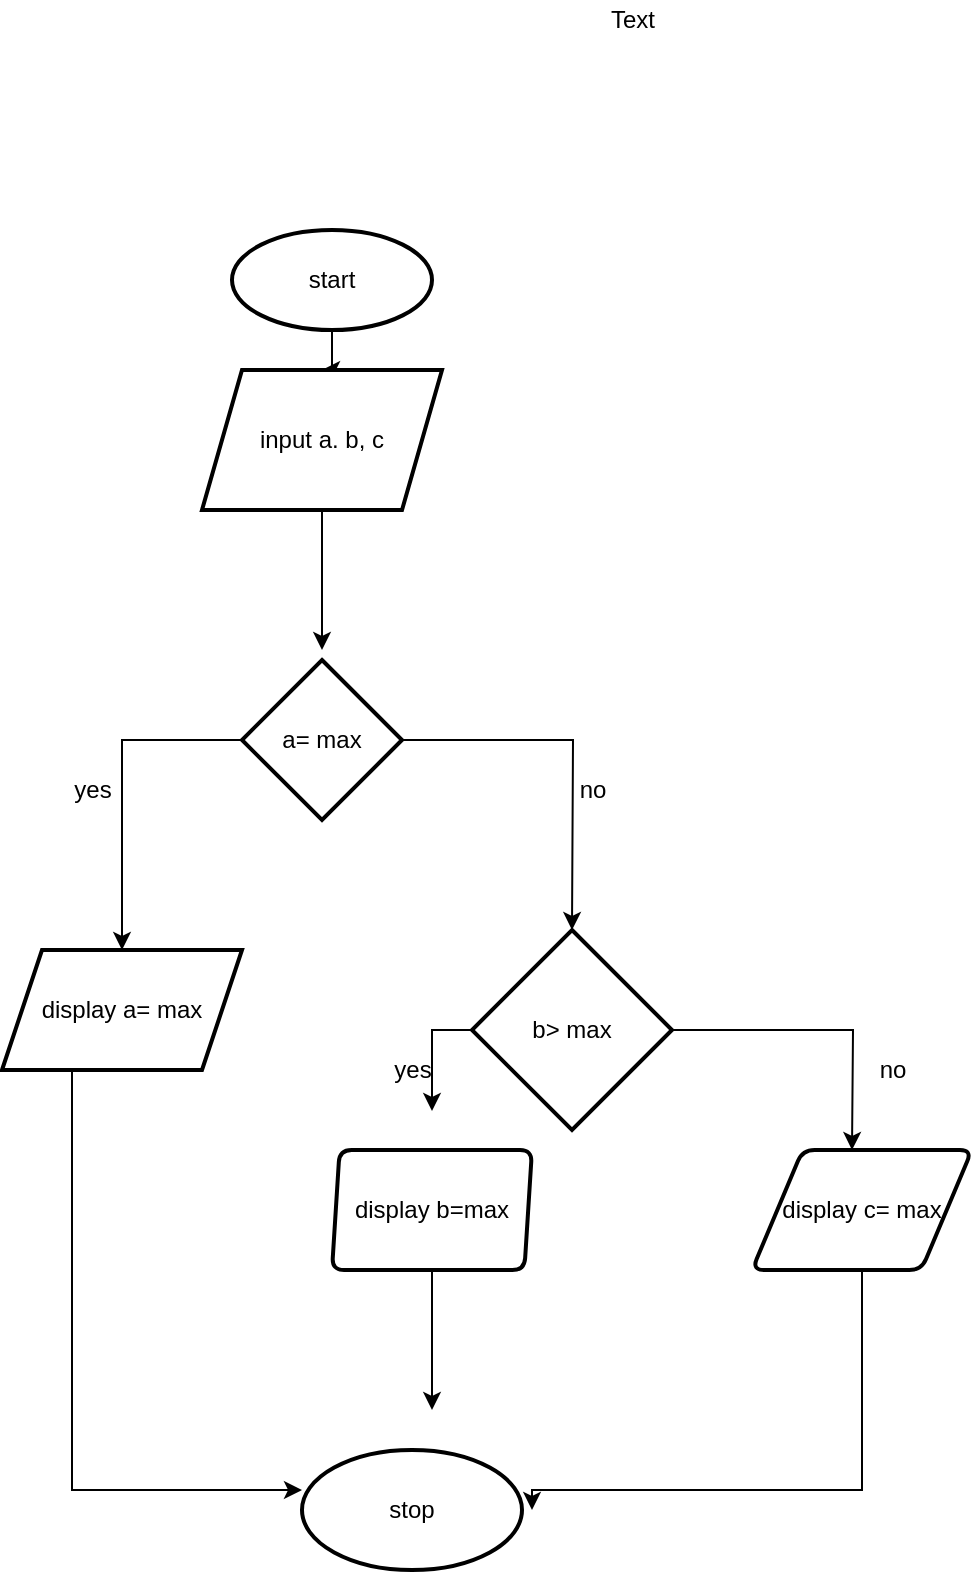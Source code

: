 <mxfile version="15.6.2" type="github">
  <diagram id="C5RBs43oDa-KdzZeNtuy" name="Page-1">
    <mxGraphModel dx="868" dy="1594" grid="1" gridSize="10" guides="1" tooltips="1" connect="1" arrows="1" fold="1" page="1" pageScale="1" pageWidth="827" pageHeight="1169" math="0" shadow="0">
      <root>
        <mxCell id="WIyWlLk6GJQsqaUBKTNV-0" />
        <mxCell id="WIyWlLk6GJQsqaUBKTNV-1" parent="WIyWlLk6GJQsqaUBKTNV-0" />
        <mxCell id="3J5btlrPUrvOcyTK7o7c-10" value="" style="edgeStyle=orthogonalEdgeStyle;rounded=0;orthogonalLoop=1;jettySize=auto;html=1;" parent="WIyWlLk6GJQsqaUBKTNV-1" source="3J5btlrPUrvOcyTK7o7c-1" target="3J5btlrPUrvOcyTK7o7c-8" edge="1">
          <mxGeometry relative="1" as="geometry" />
        </mxCell>
        <mxCell id="3J5btlrPUrvOcyTK7o7c-1" value="start" style="strokeWidth=2;html=1;shape=mxgraph.flowchart.start_1;whiteSpace=wrap;" parent="WIyWlLk6GJQsqaUBKTNV-1" vertex="1">
          <mxGeometry x="130" y="75" width="100" height="50" as="geometry" />
        </mxCell>
        <mxCell id="3J5btlrPUrvOcyTK7o7c-27" style="edgeStyle=orthogonalEdgeStyle;rounded=0;orthogonalLoop=1;jettySize=auto;html=1;exitX=0;exitY=0.5;exitDx=0;exitDy=0;exitPerimeter=0;" parent="WIyWlLk6GJQsqaUBKTNV-1" source="3J5btlrPUrvOcyTK7o7c-4" edge="1">
          <mxGeometry relative="1" as="geometry">
            <mxPoint x="230" y="515" as="targetPoint" />
          </mxGeometry>
        </mxCell>
        <mxCell id="3J5btlrPUrvOcyTK7o7c-32" style="edgeStyle=orthogonalEdgeStyle;rounded=0;orthogonalLoop=1;jettySize=auto;html=1;exitX=1;exitY=0.5;exitDx=0;exitDy=0;exitPerimeter=0;" parent="WIyWlLk6GJQsqaUBKTNV-1" source="3J5btlrPUrvOcyTK7o7c-4" edge="1">
          <mxGeometry relative="1" as="geometry">
            <mxPoint x="440" y="535" as="targetPoint" />
          </mxGeometry>
        </mxCell>
        <mxCell id="3J5btlrPUrvOcyTK7o7c-4" value="b&amp;gt; max" style="strokeWidth=2;html=1;shape=mxgraph.flowchart.decision;whiteSpace=wrap;" parent="WIyWlLk6GJQsqaUBKTNV-1" vertex="1">
          <mxGeometry x="250" y="425" width="100" height="100" as="geometry" />
        </mxCell>
        <mxCell id="3J5btlrPUrvOcyTK7o7c-6" value="stop" style="strokeWidth=2;html=1;shape=mxgraph.flowchart.start_1;whiteSpace=wrap;" parent="WIyWlLk6GJQsqaUBKTNV-1" vertex="1">
          <mxGeometry x="165" y="685" width="110" height="60" as="geometry" />
        </mxCell>
        <mxCell id="3J5btlrPUrvOcyTK7o7c-13" value="" style="edgeStyle=orthogonalEdgeStyle;rounded=0;orthogonalLoop=1;jettySize=auto;html=1;" parent="WIyWlLk6GJQsqaUBKTNV-1" source="3J5btlrPUrvOcyTK7o7c-8" edge="1">
          <mxGeometry relative="1" as="geometry">
            <mxPoint x="175" y="285" as="targetPoint" />
          </mxGeometry>
        </mxCell>
        <mxCell id="3J5btlrPUrvOcyTK7o7c-8" value="input a. b, c" style="shape=parallelogram;perimeter=parallelogramPerimeter;whiteSpace=wrap;html=1;fixedSize=1;strokeWidth=2;" parent="WIyWlLk6GJQsqaUBKTNV-1" vertex="1">
          <mxGeometry x="115" y="145" width="120" height="70" as="geometry" />
        </mxCell>
        <mxCell id="3J5btlrPUrvOcyTK7o7c-20" value="" style="edgeStyle=orthogonalEdgeStyle;rounded=0;orthogonalLoop=1;jettySize=auto;html=1;" parent="WIyWlLk6GJQsqaUBKTNV-1" source="3J5btlrPUrvOcyTK7o7c-12" target="3J5btlrPUrvOcyTK7o7c-19" edge="1">
          <mxGeometry relative="1" as="geometry">
            <Array as="points">
              <mxPoint x="75" y="330" />
            </Array>
          </mxGeometry>
        </mxCell>
        <mxCell id="3J5btlrPUrvOcyTK7o7c-23" style="edgeStyle=orthogonalEdgeStyle;rounded=0;orthogonalLoop=1;jettySize=auto;html=1;exitX=1;exitY=0.5;exitDx=0;exitDy=0;" parent="WIyWlLk6GJQsqaUBKTNV-1" source="3J5btlrPUrvOcyTK7o7c-12" edge="1">
          <mxGeometry relative="1" as="geometry">
            <mxPoint x="300" y="425" as="targetPoint" />
          </mxGeometry>
        </mxCell>
        <mxCell id="3J5btlrPUrvOcyTK7o7c-12" value="a= max" style="rhombus;whiteSpace=wrap;html=1;strokeWidth=2;" parent="WIyWlLk6GJQsqaUBKTNV-1" vertex="1">
          <mxGeometry x="135" y="290" width="80" height="80" as="geometry" />
        </mxCell>
        <mxCell id="3J5btlrPUrvOcyTK7o7c-26" style="edgeStyle=orthogonalEdgeStyle;rounded=0;orthogonalLoop=1;jettySize=auto;html=1;" parent="WIyWlLk6GJQsqaUBKTNV-1" source="3J5btlrPUrvOcyTK7o7c-19" target="3J5btlrPUrvOcyTK7o7c-6" edge="1">
          <mxGeometry relative="1" as="geometry">
            <Array as="points">
              <mxPoint x="50" y="705" />
            </Array>
          </mxGeometry>
        </mxCell>
        <mxCell id="3J5btlrPUrvOcyTK7o7c-19" value="display a= max" style="shape=parallelogram;perimeter=parallelogramPerimeter;whiteSpace=wrap;html=1;fixedSize=1;strokeWidth=2;" parent="WIyWlLk6GJQsqaUBKTNV-1" vertex="1">
          <mxGeometry x="15" y="435" width="120" height="60" as="geometry" />
        </mxCell>
        <mxCell id="3J5btlrPUrvOcyTK7o7c-22" value="yes" style="text;html=1;resizable=0;autosize=1;align=center;verticalAlign=middle;points=[];fillColor=none;strokeColor=none;rounded=0;" parent="WIyWlLk6GJQsqaUBKTNV-1" vertex="1">
          <mxGeometry x="45" y="345" width="30" height="20" as="geometry" />
        </mxCell>
        <mxCell id="3J5btlrPUrvOcyTK7o7c-24" value="no" style="text;html=1;resizable=0;autosize=1;align=center;verticalAlign=middle;points=[];fillColor=none;strokeColor=none;rounded=0;" parent="WIyWlLk6GJQsqaUBKTNV-1" vertex="1">
          <mxGeometry x="295" y="345" width="30" height="20" as="geometry" />
        </mxCell>
        <mxCell id="3J5btlrPUrvOcyTK7o7c-31" style="edgeStyle=orthogonalEdgeStyle;rounded=0;orthogonalLoop=1;jettySize=auto;html=1;" parent="WIyWlLk6GJQsqaUBKTNV-1" source="3J5btlrPUrvOcyTK7o7c-28" edge="1">
          <mxGeometry relative="1" as="geometry">
            <mxPoint x="230" y="665" as="targetPoint" />
          </mxGeometry>
        </mxCell>
        <mxCell id="3J5btlrPUrvOcyTK7o7c-28" value="display b=max" style="shape=parallelogram;html=1;strokeWidth=2;perimeter=parallelogramPerimeter;whiteSpace=wrap;rounded=1;arcSize=12;size=0.038;" parent="WIyWlLk6GJQsqaUBKTNV-1" vertex="1">
          <mxGeometry x="180" y="535" width="100" height="60" as="geometry" />
        </mxCell>
        <mxCell id="3J5btlrPUrvOcyTK7o7c-29" value="yes" style="text;html=1;align=center;verticalAlign=middle;resizable=0;points=[];autosize=1;strokeColor=none;fillColor=none;" parent="WIyWlLk6GJQsqaUBKTNV-1" vertex="1">
          <mxGeometry x="205" y="485" width="30" height="20" as="geometry" />
        </mxCell>
        <mxCell id="3J5btlrPUrvOcyTK7o7c-33" value="no" style="text;html=1;align=center;verticalAlign=middle;resizable=0;points=[];autosize=1;strokeColor=none;fillColor=none;" parent="WIyWlLk6GJQsqaUBKTNV-1" vertex="1">
          <mxGeometry x="445" y="485" width="30" height="20" as="geometry" />
        </mxCell>
        <mxCell id="3J5btlrPUrvOcyTK7o7c-37" style="edgeStyle=orthogonalEdgeStyle;rounded=0;orthogonalLoop=1;jettySize=auto;html=1;" parent="WIyWlLk6GJQsqaUBKTNV-1" source="3J5btlrPUrvOcyTK7o7c-34" edge="1">
          <mxGeometry relative="1" as="geometry">
            <mxPoint x="280" y="715" as="targetPoint" />
            <Array as="points">
              <mxPoint x="445" y="705" />
              <mxPoint x="280" y="705" />
            </Array>
          </mxGeometry>
        </mxCell>
        <mxCell id="3J5btlrPUrvOcyTK7o7c-34" value="display c= max" style="shape=parallelogram;html=1;strokeWidth=2;perimeter=parallelogramPerimeter;whiteSpace=wrap;rounded=1;arcSize=12;size=0.23;" parent="WIyWlLk6GJQsqaUBKTNV-1" vertex="1">
          <mxGeometry x="390" y="535" width="110" height="60" as="geometry" />
        </mxCell>
        <mxCell id="3J5btlrPUrvOcyTK7o7c-38" value="Text" style="text;html=1;resizable=0;autosize=1;align=center;verticalAlign=middle;points=[];fillColor=none;strokeColor=none;rounded=0;" parent="WIyWlLk6GJQsqaUBKTNV-1" vertex="1">
          <mxGeometry x="310" y="-40" width="40" height="20" as="geometry" />
        </mxCell>
      </root>
    </mxGraphModel>
  </diagram>
</mxfile>

